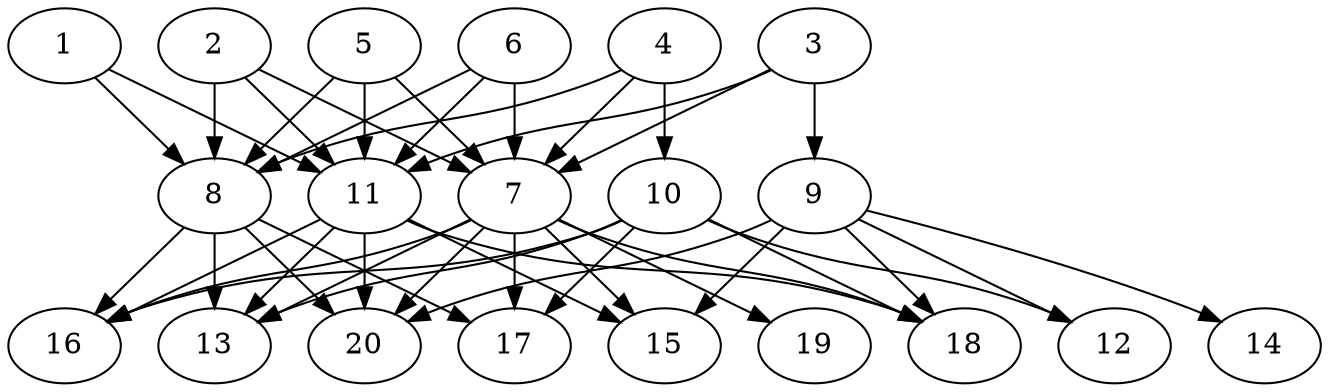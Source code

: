 // DAG automatically generated by daggen at Wed Jul 24 21:20:07 2019
// ./daggen --dot -n 20 --ccr 0.5 --fat 0.8 --regular 0.5 --density 0.8 --mindata 5242880 --maxdata 52428800 
digraph G {
  1 [size="39553024", alpha="0.06", expect_size="19776512"] 
  1 -> 8 [size ="19776512"]
  1 -> 11 [size ="19776512"]
  2 [size="23353344", alpha="0.11", expect_size="11676672"] 
  2 -> 7 [size ="11676672"]
  2 -> 8 [size ="11676672"]
  2 -> 11 [size ="11676672"]
  3 [size="25407488", alpha="0.05", expect_size="12703744"] 
  3 -> 7 [size ="12703744"]
  3 -> 9 [size ="12703744"]
  3 -> 11 [size ="12703744"]
  4 [size="27150336", alpha="0.03", expect_size="13575168"] 
  4 -> 7 [size ="13575168"]
  4 -> 8 [size ="13575168"]
  4 -> 10 [size ="13575168"]
  5 [size="95281152", alpha="0.09", expect_size="47640576"] 
  5 -> 7 [size ="47640576"]
  5 -> 8 [size ="47640576"]
  5 -> 11 [size ="47640576"]
  6 [size="25837568", alpha="0.17", expect_size="12918784"] 
  6 -> 7 [size ="12918784"]
  6 -> 8 [size ="12918784"]
  6 -> 11 [size ="12918784"]
  7 [size="30015488", alpha="0.09", expect_size="15007744"] 
  7 -> 13 [size ="15007744"]
  7 -> 15 [size ="15007744"]
  7 -> 16 [size ="15007744"]
  7 -> 17 [size ="15007744"]
  7 -> 18 [size ="15007744"]
  7 -> 19 [size ="15007744"]
  7 -> 20 [size ="15007744"]
  8 [size="61872128", alpha="0.11", expect_size="30936064"] 
  8 -> 13 [size ="30936064"]
  8 -> 16 [size ="30936064"]
  8 -> 17 [size ="30936064"]
  8 -> 20 [size ="30936064"]
  9 [size="40302592", alpha="0.14", expect_size="20151296"] 
  9 -> 12 [size ="20151296"]
  9 -> 14 [size ="20151296"]
  9 -> 15 [size ="20151296"]
  9 -> 18 [size ="20151296"]
  9 -> 20 [size ="20151296"]
  10 [size="49547264", alpha="0.15", expect_size="24773632"] 
  10 -> 12 [size ="24773632"]
  10 -> 13 [size ="24773632"]
  10 -> 16 [size ="24773632"]
  10 -> 17 [size ="24773632"]
  10 -> 18 [size ="24773632"]
  11 [size="20199424", alpha="0.12", expect_size="10099712"] 
  11 -> 13 [size ="10099712"]
  11 -> 15 [size ="10099712"]
  11 -> 16 [size ="10099712"]
  11 -> 18 [size ="10099712"]
  11 -> 20 [size ="10099712"]
  12 [size="50286592", alpha="0.04", expect_size="25143296"] 
  13 [size="101496832", alpha="0.08", expect_size="50748416"] 
  14 [size="31076352", alpha="0.17", expect_size="15538176"] 
  15 [size="46977024", alpha="0.11", expect_size="23488512"] 
  16 [size="88879104", alpha="0.04", expect_size="44439552"] 
  17 [size="73113600", alpha="0.17", expect_size="36556800"] 
  18 [size="21633024", alpha="0.14", expect_size="10816512"] 
  19 [size="71911424", alpha="0.19", expect_size="35955712"] 
  20 [size="44658688", alpha="0.08", expect_size="22329344"] 
}
